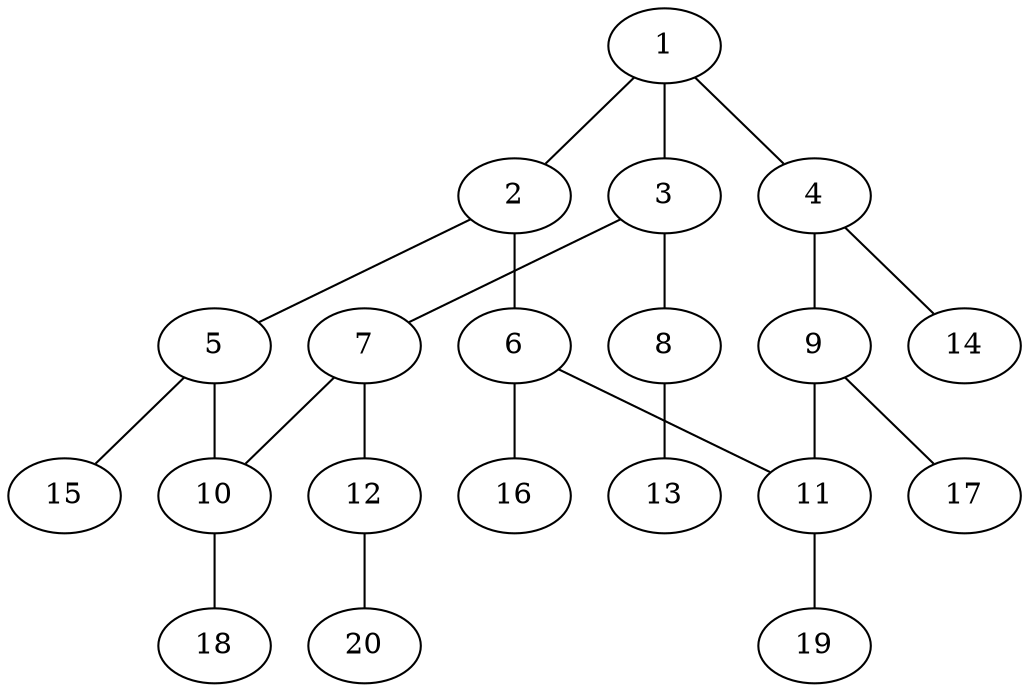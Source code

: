graph molecule_3448 {
	1	 [chem=C];
	2	 [chem=C];
	1 -- 2	 [valence=1];
	3	 [chem=C];
	1 -- 3	 [valence=2];
	4	 [chem=C];
	1 -- 4	 [valence=1];
	5	 [chem=C];
	2 -- 5	 [valence=2];
	6	 [chem=C];
	2 -- 6	 [valence=1];
	7	 [chem=C];
	3 -- 7	 [valence=1];
	8	 [chem=N];
	3 -- 8	 [valence=1];
	9	 [chem=C];
	4 -- 9	 [valence=2];
	14	 [chem=H];
	4 -- 14	 [valence=1];
	10	 [chem=C];
	5 -- 10	 [valence=1];
	15	 [chem=H];
	5 -- 15	 [valence=1];
	11	 [chem=C];
	6 -- 11	 [valence=2];
	16	 [chem=H];
	6 -- 16	 [valence=1];
	7 -- 10	 [valence=2];
	12	 [chem=O];
	7 -- 12	 [valence=1];
	13	 [chem=O];
	8 -- 13	 [valence=2];
	9 -- 11	 [valence=1];
	17	 [chem=H];
	9 -- 17	 [valence=1];
	18	 [chem=H];
	10 -- 18	 [valence=1];
	19	 [chem=H];
	11 -- 19	 [valence=1];
	20	 [chem=H];
	12 -- 20	 [valence=1];
}
